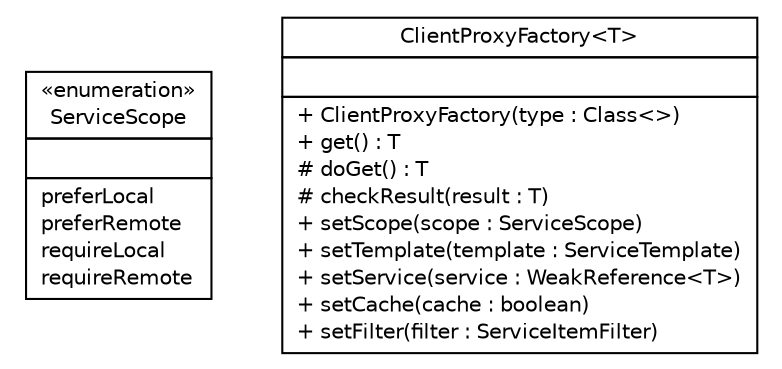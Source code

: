 #!/usr/local/bin/dot
#
# Class diagram 
# Generated by UMLGraph version R5_6 (http://www.umlgraph.org/)
#

digraph G {
	edge [fontname="Helvetica",fontsize=10,labelfontname="Helvetica",labelfontsize=10];
	node [fontname="Helvetica",fontsize=10,shape=plaintext];
	nodesep=0.25;
	ranksep=0.5;
	// sorcer.client.ServiceScope
	c33542 [label=<<table title="sorcer.client.ServiceScope" border="0" cellborder="1" cellspacing="0" cellpadding="2" port="p" href="./ServiceScope.html">
		<tr><td><table border="0" cellspacing="0" cellpadding="1">
<tr><td align="center" balign="center"> &#171;enumeration&#187; </td></tr>
<tr><td align="center" balign="center"> ServiceScope </td></tr>
		</table></td></tr>
		<tr><td><table border="0" cellspacing="0" cellpadding="1">
<tr><td align="left" balign="left">  </td></tr>
		</table></td></tr>
		<tr><td><table border="0" cellspacing="0" cellpadding="1">
<tr><td align="left" balign="left"> preferLocal </td></tr>
<tr><td align="left" balign="left"> preferRemote </td></tr>
<tr><td align="left" balign="left"> requireLocal </td></tr>
<tr><td align="left" balign="left"> requireRemote </td></tr>
		</table></td></tr>
		</table>>, URL="./ServiceScope.html", fontname="Helvetica", fontcolor="black", fontsize=10.0];
	// sorcer.client.ClientProxyFactory<T>
	c33543 [label=<<table title="sorcer.client.ClientProxyFactory" border="0" cellborder="1" cellspacing="0" cellpadding="2" port="p" href="./ClientProxyFactory.html">
		<tr><td><table border="0" cellspacing="0" cellpadding="1">
<tr><td align="center" balign="center"> ClientProxyFactory&lt;T&gt; </td></tr>
		</table></td></tr>
		<tr><td><table border="0" cellspacing="0" cellpadding="1">
<tr><td align="left" balign="left">  </td></tr>
		</table></td></tr>
		<tr><td><table border="0" cellspacing="0" cellpadding="1">
<tr><td align="left" balign="left"> + ClientProxyFactory(type : Class&lt;&gt;) </td></tr>
<tr><td align="left" balign="left"> + get() : T </td></tr>
<tr><td align="left" balign="left"> # doGet() : T </td></tr>
<tr><td align="left" balign="left"> # checkResult(result : T) </td></tr>
<tr><td align="left" balign="left"> + setScope(scope : ServiceScope) </td></tr>
<tr><td align="left" balign="left"> + setTemplate(template : ServiceTemplate) </td></tr>
<tr><td align="left" balign="left"> + setService(service : WeakReference&lt;T&gt;) </td></tr>
<tr><td align="left" balign="left"> + setCache(cache : boolean) </td></tr>
<tr><td align="left" balign="left"> + setFilter(filter : ServiceItemFilter) </td></tr>
		</table></td></tr>
		</table>>, URL="./ClientProxyFactory.html", fontname="Helvetica", fontcolor="black", fontsize=10.0];
}

